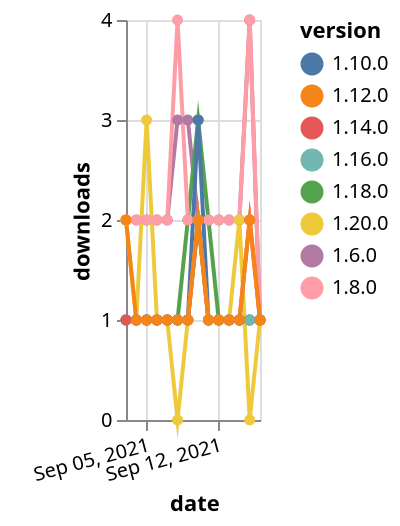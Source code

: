 {"$schema": "https://vega.github.io/schema/vega-lite/v5.json", "description": "A simple bar chart with embedded data.", "data": {"values": [{"date": "2021-09-03", "total": 2394, "delta": 2, "version": "1.6.0"}, {"date": "2021-09-04", "total": 2396, "delta": 2, "version": "1.6.0"}, {"date": "2021-09-05", "total": 2398, "delta": 2, "version": "1.6.0"}, {"date": "2021-09-06", "total": 2400, "delta": 2, "version": "1.6.0"}, {"date": "2021-09-07", "total": 2402, "delta": 2, "version": "1.6.0"}, {"date": "2021-09-08", "total": 2405, "delta": 3, "version": "1.6.0"}, {"date": "2021-09-09", "total": 2408, "delta": 3, "version": "1.6.0"}, {"date": "2021-09-10", "total": 2410, "delta": 2, "version": "1.6.0"}, {"date": "2021-09-11", "total": 2412, "delta": 2, "version": "1.6.0"}, {"date": "2021-09-12", "total": 2414, "delta": 2, "version": "1.6.0"}, {"date": "2021-09-13", "total": 2416, "delta": 2, "version": "1.6.0"}, {"date": "2021-09-14", "total": 2418, "delta": 2, "version": "1.6.0"}, {"date": "2021-09-15", "total": 2422, "delta": 4, "version": "1.6.0"}, {"date": "2021-09-16", "total": 2423, "delta": 1, "version": "1.6.0"}, {"date": "2021-09-03", "total": 208, "delta": 1, "version": "1.18.0"}, {"date": "2021-09-04", "total": 209, "delta": 1, "version": "1.18.0"}, {"date": "2021-09-05", "total": 210, "delta": 1, "version": "1.18.0"}, {"date": "2021-09-06", "total": 211, "delta": 1, "version": "1.18.0"}, {"date": "2021-09-07", "total": 212, "delta": 1, "version": "1.18.0"}, {"date": "2021-09-08", "total": 213, "delta": 1, "version": "1.18.0"}, {"date": "2021-09-09", "total": 215, "delta": 2, "version": "1.18.0"}, {"date": "2021-09-10", "total": 218, "delta": 3, "version": "1.18.0"}, {"date": "2021-09-11", "total": 220, "delta": 2, "version": "1.18.0"}, {"date": "2021-09-12", "total": 221, "delta": 1, "version": "1.18.0"}, {"date": "2021-09-13", "total": 222, "delta": 1, "version": "1.18.0"}, {"date": "2021-09-14", "total": 223, "delta": 1, "version": "1.18.0"}, {"date": "2021-09-15", "total": 224, "delta": 1, "version": "1.18.0"}, {"date": "2021-09-16", "total": 225, "delta": 1, "version": "1.18.0"}, {"date": "2021-09-03", "total": 2473, "delta": 2, "version": "1.8.0"}, {"date": "2021-09-04", "total": 2475, "delta": 2, "version": "1.8.0"}, {"date": "2021-09-05", "total": 2477, "delta": 2, "version": "1.8.0"}, {"date": "2021-09-06", "total": 2479, "delta": 2, "version": "1.8.0"}, {"date": "2021-09-07", "total": 2481, "delta": 2, "version": "1.8.0"}, {"date": "2021-09-08", "total": 2485, "delta": 4, "version": "1.8.0"}, {"date": "2021-09-09", "total": 2487, "delta": 2, "version": "1.8.0"}, {"date": "2021-09-10", "total": 2489, "delta": 2, "version": "1.8.0"}, {"date": "2021-09-11", "total": 2491, "delta": 2, "version": "1.8.0"}, {"date": "2021-09-12", "total": 2493, "delta": 2, "version": "1.8.0"}, {"date": "2021-09-13", "total": 2495, "delta": 2, "version": "1.8.0"}, {"date": "2021-09-14", "total": 2497, "delta": 2, "version": "1.8.0"}, {"date": "2021-09-15", "total": 2501, "delta": 4, "version": "1.8.0"}, {"date": "2021-09-16", "total": 2502, "delta": 1, "version": "1.8.0"}, {"date": "2021-09-03", "total": 264, "delta": 1, "version": "1.10.0"}, {"date": "2021-09-04", "total": 265, "delta": 1, "version": "1.10.0"}, {"date": "2021-09-05", "total": 266, "delta": 1, "version": "1.10.0"}, {"date": "2021-09-06", "total": 267, "delta": 1, "version": "1.10.0"}, {"date": "2021-09-07", "total": 268, "delta": 1, "version": "1.10.0"}, {"date": "2021-09-08", "total": 269, "delta": 1, "version": "1.10.0"}, {"date": "2021-09-09", "total": 270, "delta": 1, "version": "1.10.0"}, {"date": "2021-09-10", "total": 273, "delta": 3, "version": "1.10.0"}, {"date": "2021-09-11", "total": 274, "delta": 1, "version": "1.10.0"}, {"date": "2021-09-12", "total": 275, "delta": 1, "version": "1.10.0"}, {"date": "2021-09-13", "total": 276, "delta": 1, "version": "1.10.0"}, {"date": "2021-09-14", "total": 277, "delta": 1, "version": "1.10.0"}, {"date": "2021-09-15", "total": 278, "delta": 1, "version": "1.10.0"}, {"date": "2021-09-16", "total": 279, "delta": 1, "version": "1.10.0"}, {"date": "2021-09-03", "total": 130, "delta": 2, "version": "1.20.0"}, {"date": "2021-09-04", "total": 131, "delta": 1, "version": "1.20.0"}, {"date": "2021-09-05", "total": 134, "delta": 3, "version": "1.20.0"}, {"date": "2021-09-06", "total": 135, "delta": 1, "version": "1.20.0"}, {"date": "2021-09-07", "total": 136, "delta": 1, "version": "1.20.0"}, {"date": "2021-09-08", "total": 136, "delta": 0, "version": "1.20.0"}, {"date": "2021-09-09", "total": 137, "delta": 1, "version": "1.20.0"}, {"date": "2021-09-10", "total": 139, "delta": 2, "version": "1.20.0"}, {"date": "2021-09-11", "total": 140, "delta": 1, "version": "1.20.0"}, {"date": "2021-09-12", "total": 141, "delta": 1, "version": "1.20.0"}, {"date": "2021-09-13", "total": 142, "delta": 1, "version": "1.20.0"}, {"date": "2021-09-14", "total": 144, "delta": 2, "version": "1.20.0"}, {"date": "2021-09-15", "total": 144, "delta": 0, "version": "1.20.0"}, {"date": "2021-09-16", "total": 145, "delta": 1, "version": "1.20.0"}, {"date": "2021-09-03", "total": 184, "delta": 1, "version": "1.16.0"}, {"date": "2021-09-04", "total": 185, "delta": 1, "version": "1.16.0"}, {"date": "2021-09-05", "total": 186, "delta": 1, "version": "1.16.0"}, {"date": "2021-09-06", "total": 187, "delta": 1, "version": "1.16.0"}, {"date": "2021-09-07", "total": 188, "delta": 1, "version": "1.16.0"}, {"date": "2021-09-08", "total": 189, "delta": 1, "version": "1.16.0"}, {"date": "2021-09-09", "total": 190, "delta": 1, "version": "1.16.0"}, {"date": "2021-09-10", "total": 192, "delta": 2, "version": "1.16.0"}, {"date": "2021-09-11", "total": 193, "delta": 1, "version": "1.16.0"}, {"date": "2021-09-12", "total": 194, "delta": 1, "version": "1.16.0"}, {"date": "2021-09-13", "total": 195, "delta": 1, "version": "1.16.0"}, {"date": "2021-09-14", "total": 196, "delta": 1, "version": "1.16.0"}, {"date": "2021-09-15", "total": 197, "delta": 1, "version": "1.16.0"}, {"date": "2021-09-16", "total": 198, "delta": 1, "version": "1.16.0"}, {"date": "2021-09-03", "total": 209, "delta": 1, "version": "1.14.0"}, {"date": "2021-09-04", "total": 210, "delta": 1, "version": "1.14.0"}, {"date": "2021-09-05", "total": 211, "delta": 1, "version": "1.14.0"}, {"date": "2021-09-06", "total": 212, "delta": 1, "version": "1.14.0"}, {"date": "2021-09-07", "total": 213, "delta": 1, "version": "1.14.0"}, {"date": "2021-09-08", "total": 214, "delta": 1, "version": "1.14.0"}, {"date": "2021-09-09", "total": 215, "delta": 1, "version": "1.14.0"}, {"date": "2021-09-10", "total": 217, "delta": 2, "version": "1.14.0"}, {"date": "2021-09-11", "total": 218, "delta": 1, "version": "1.14.0"}, {"date": "2021-09-12", "total": 219, "delta": 1, "version": "1.14.0"}, {"date": "2021-09-13", "total": 220, "delta": 1, "version": "1.14.0"}, {"date": "2021-09-14", "total": 221, "delta": 1, "version": "1.14.0"}, {"date": "2021-09-15", "total": 223, "delta": 2, "version": "1.14.0"}, {"date": "2021-09-16", "total": 224, "delta": 1, "version": "1.14.0"}, {"date": "2021-09-03", "total": 220, "delta": 2, "version": "1.12.0"}, {"date": "2021-09-04", "total": 221, "delta": 1, "version": "1.12.0"}, {"date": "2021-09-05", "total": 222, "delta": 1, "version": "1.12.0"}, {"date": "2021-09-06", "total": 223, "delta": 1, "version": "1.12.0"}, {"date": "2021-09-07", "total": 224, "delta": 1, "version": "1.12.0"}, {"date": "2021-09-08", "total": 225, "delta": 1, "version": "1.12.0"}, {"date": "2021-09-09", "total": 226, "delta": 1, "version": "1.12.0"}, {"date": "2021-09-10", "total": 228, "delta": 2, "version": "1.12.0"}, {"date": "2021-09-11", "total": 229, "delta": 1, "version": "1.12.0"}, {"date": "2021-09-12", "total": 230, "delta": 1, "version": "1.12.0"}, {"date": "2021-09-13", "total": 231, "delta": 1, "version": "1.12.0"}, {"date": "2021-09-14", "total": 232, "delta": 1, "version": "1.12.0"}, {"date": "2021-09-15", "total": 234, "delta": 2, "version": "1.12.0"}, {"date": "2021-09-16", "total": 235, "delta": 1, "version": "1.12.0"}]}, "width": "container", "mark": {"type": "line", "point": {"filled": true}}, "encoding": {"x": {"field": "date", "type": "temporal", "timeUnit": "yearmonthdate", "title": "date", "axis": {"labelAngle": -15}}, "y": {"field": "delta", "type": "quantitative", "title": "downloads"}, "color": {"field": "version", "type": "nominal"}, "tooltip": {"field": "delta"}}}